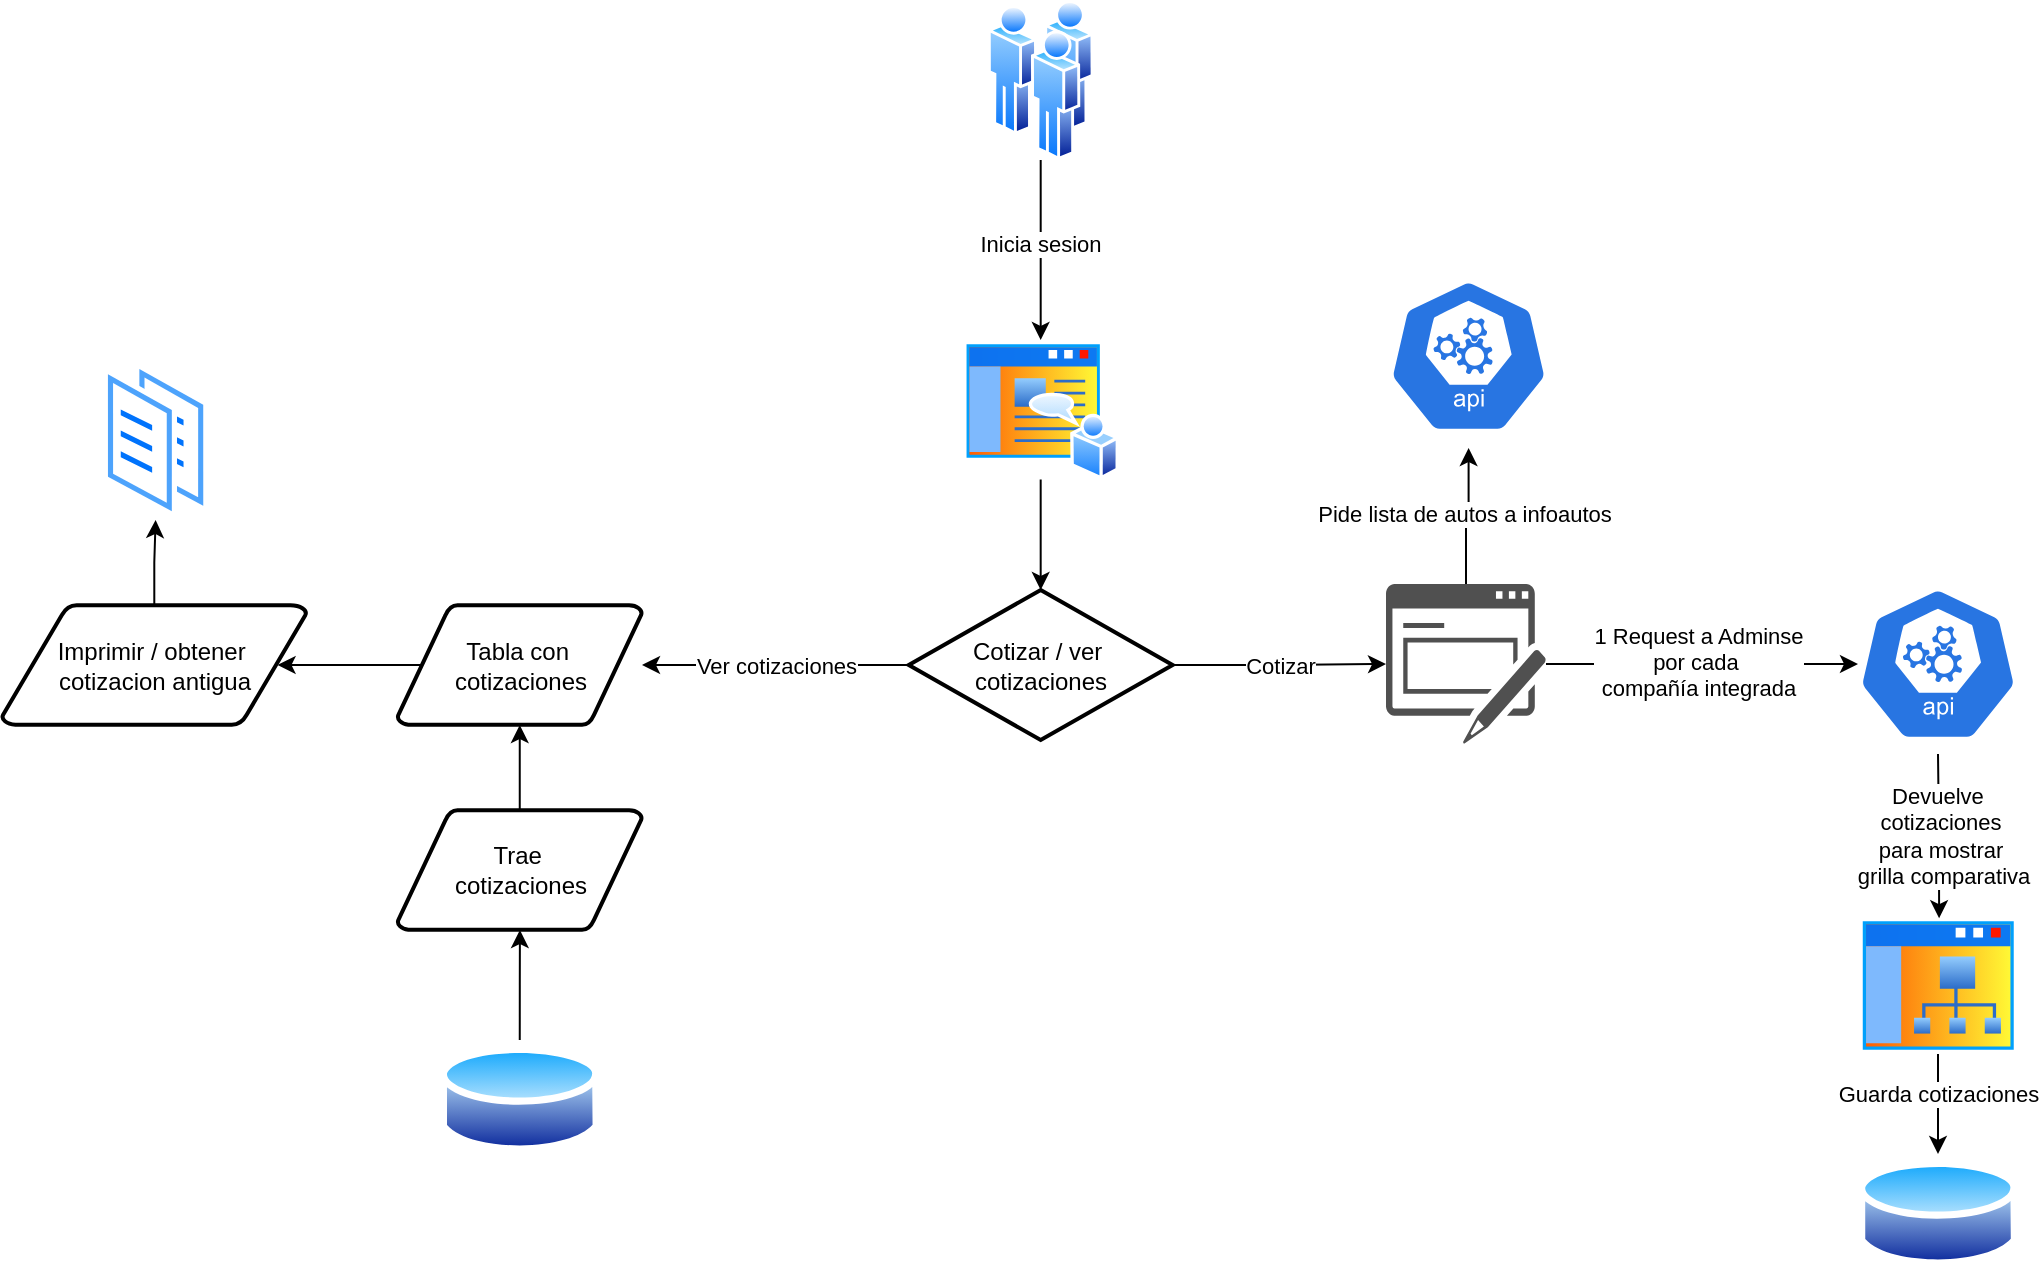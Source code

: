 <mxfile version="22.1.4" type="github">
  <diagram id="6a731a19-8d31-9384-78a2-239565b7b9f0" name="Page-1">
    <mxGraphModel dx="1434" dy="752" grid="1" gridSize="10" guides="1" tooltips="1" connect="1" arrows="1" fold="1" page="1" pageScale="1" pageWidth="1169" pageHeight="827" background="none" math="0" shadow="0">
      <root>
        <mxCell id="0" />
        <mxCell id="1" parent="0" />
        <mxCell id="vPjzms_0MhAwihhRe5IF-82" style="edgeStyle=orthogonalEdgeStyle;rounded=0;orthogonalLoop=1;jettySize=auto;html=1;exitX=0.5;exitY=1;exitDx=0;exitDy=0;" parent="1" source="vPjzms_0MhAwihhRe5IF-55" target="vPjzms_0MhAwihhRe5IF-56" edge="1">
          <mxGeometry relative="1" as="geometry" />
        </mxCell>
        <mxCell id="vPjzms_0MhAwihhRe5IF-83" value="Inicia sesion" style="edgeLabel;html=1;align=center;verticalAlign=middle;resizable=0;points=[];" parent="vPjzms_0MhAwihhRe5IF-82" vertex="1" connectable="0">
          <mxGeometry x="-0.075" y="-1" relative="1" as="geometry">
            <mxPoint as="offset" />
          </mxGeometry>
        </mxCell>
        <mxCell id="vPjzms_0MhAwihhRe5IF-55" value="" style="image;aspect=fixed;perimeter=ellipsePerimeter;html=1;align=center;shadow=0;dashed=0;spacingTop=3;image=img/lib/active_directory/users.svg;" parent="1" vertex="1">
          <mxGeometry x="560.61" y="68" width="55.47" height="80" as="geometry" />
        </mxCell>
        <mxCell id="vPjzms_0MhAwihhRe5IF-56" value="" style="image;aspect=fixed;perimeter=ellipsePerimeter;html=1;align=center;shadow=0;dashed=0;spacingTop=3;image=img/lib/active_directory/home_page.svg;" parent="1" vertex="1">
          <mxGeometry x="548.34" y="238" width="80" height="69.79" as="geometry" />
        </mxCell>
        <mxCell id="vPjzms_0MhAwihhRe5IF-67" style="edgeStyle=orthogonalEdgeStyle;rounded=0;orthogonalLoop=1;jettySize=auto;html=1;exitX=0;exitY=0.5;exitDx=0;exitDy=0;exitPerimeter=0;" parent="1" source="vPjzms_0MhAwihhRe5IF-63" target="vPjzms_0MhAwihhRe5IF-65" edge="1">
          <mxGeometry relative="1" as="geometry" />
        </mxCell>
        <mxCell id="vPjzms_0MhAwihhRe5IF-68" value="Ver cotizaciones" style="edgeLabel;html=1;align=center;verticalAlign=middle;resizable=0;points=[];" parent="vPjzms_0MhAwihhRe5IF-67" vertex="1" connectable="0">
          <mxGeometry relative="1" as="geometry">
            <mxPoint as="offset" />
          </mxGeometry>
        </mxCell>
        <mxCell id="vPjzms_0MhAwihhRe5IF-63" value="&lt;div&gt;Cotizar / ver&amp;nbsp;&lt;/div&gt;&lt;div&gt;cotizaciones&lt;/div&gt;" style="shape=mxgraph.flowchart.decision;strokeWidth=2;gradientColor=none;gradientDirection=north;fontStyle=0;html=1;" parent="1" vertex="1">
          <mxGeometry x="522.37" y="363" width="131.95" height="75" as="geometry" />
        </mxCell>
        <mxCell id="vPjzms_0MhAwihhRe5IF-75" style="edgeStyle=orthogonalEdgeStyle;rounded=0;orthogonalLoop=1;jettySize=auto;html=1;exitX=0.095;exitY=0.5;exitDx=0;exitDy=0;exitPerimeter=0;entryX=0.905;entryY=0.5;entryDx=0;entryDy=0;entryPerimeter=0;" parent="1" source="vPjzms_0MhAwihhRe5IF-65" edge="1" target="vPjzms_0MhAwihhRe5IF-79">
          <mxGeometry relative="1" as="geometry">
            <mxPoint x="201" y="401" as="targetPoint" />
          </mxGeometry>
        </mxCell>
        <mxCell id="vPjzms_0MhAwihhRe5IF-65" value="&lt;div&gt;Tabla con&amp;nbsp;&lt;/div&gt;&lt;div&gt;cotizaciones&lt;/div&gt;" style="shape=mxgraph.flowchart.data;strokeWidth=2;gradientColor=none;gradientDirection=north;fontStyle=0;html=1;" parent="1" vertex="1">
          <mxGeometry x="266.75" y="370.5" width="122.25" height="60" as="geometry" />
        </mxCell>
        <mxCell id="vPjzms_0MhAwihhRe5IF-66" style="edgeStyle=orthogonalEdgeStyle;rounded=0;orthogonalLoop=1;jettySize=auto;html=1;exitX=0.5;exitY=1;exitDx=0;exitDy=0;entryX=0.5;entryY=0;entryDx=0;entryDy=0;entryPerimeter=0;" parent="1" source="vPjzms_0MhAwihhRe5IF-56" target="vPjzms_0MhAwihhRe5IF-63" edge="1">
          <mxGeometry relative="1" as="geometry" />
        </mxCell>
        <mxCell id="vPjzms_0MhAwihhRe5IF-70" style="edgeStyle=orthogonalEdgeStyle;rounded=0;orthogonalLoop=1;jettySize=auto;html=1;" parent="1" source="vPjzms_0MhAwihhRe5IF-63" target="vPjzms_0MhAwihhRe5IF-88" edge="1">
          <mxGeometry relative="1" as="geometry">
            <mxPoint x="777" y="401" as="targetPoint" />
          </mxGeometry>
        </mxCell>
        <mxCell id="vPjzms_0MhAwihhRe5IF-71" value="Cotizar" style="edgeLabel;html=1;align=center;verticalAlign=middle;resizable=0;points=[];" parent="vPjzms_0MhAwihhRe5IF-70" vertex="1" connectable="0">
          <mxGeometry relative="1" as="geometry">
            <mxPoint as="offset" />
          </mxGeometry>
        </mxCell>
        <mxCell id="vPjzms_0MhAwihhRe5IF-77" style="edgeStyle=orthogonalEdgeStyle;rounded=0;orthogonalLoop=1;jettySize=auto;html=1;" parent="1" source="vPjzms_0MhAwihhRe5IF-72" target="vPjzms_0MhAwihhRe5IF-74" edge="1">
          <mxGeometry relative="1" as="geometry" />
        </mxCell>
        <mxCell id="vPjzms_0MhAwihhRe5IF-72" value="" style="image;aspect=fixed;perimeter=ellipsePerimeter;html=1;align=center;shadow=0;dashed=0;spacingTop=3;image=img/lib/active_directory/database.svg;" parent="1" vertex="1">
          <mxGeometry x="287.88" y="588" width="80" height="59.2" as="geometry" />
        </mxCell>
        <mxCell id="vPjzms_0MhAwihhRe5IF-74" value="&lt;div&gt;Trae&amp;nbsp;&lt;/div&gt;&lt;div&gt;cotizaciones&lt;/div&gt;" style="shape=mxgraph.flowchart.data;strokeWidth=2;gradientColor=none;gradientDirection=north;fontStyle=0;html=1;" parent="1" vertex="1">
          <mxGeometry x="266.75" y="473" width="122.25" height="60" as="geometry" />
        </mxCell>
        <mxCell id="vPjzms_0MhAwihhRe5IF-78" style="edgeStyle=orthogonalEdgeStyle;rounded=0;orthogonalLoop=1;jettySize=auto;html=1;exitX=0.5;exitY=0;exitDx=0;exitDy=0;exitPerimeter=0;entryX=0.5;entryY=1;entryDx=0;entryDy=0;entryPerimeter=0;" parent="1" source="vPjzms_0MhAwihhRe5IF-74" target="vPjzms_0MhAwihhRe5IF-65" edge="1">
          <mxGeometry relative="1" as="geometry" />
        </mxCell>
        <mxCell id="vPjzms_0MhAwihhRe5IF-81" style="edgeStyle=orthogonalEdgeStyle;rounded=0;orthogonalLoop=1;jettySize=auto;html=1;entryX=0.5;entryY=1;entryDx=0;entryDy=0;" parent="1" source="vPjzms_0MhAwihhRe5IF-79" target="vPjzms_0MhAwihhRe5IF-80" edge="1">
          <mxGeometry relative="1" as="geometry" />
        </mxCell>
        <mxCell id="vPjzms_0MhAwihhRe5IF-79" value="&lt;div&gt;Imprimir / obtener&amp;nbsp;&lt;/div&gt;&lt;div&gt;cotizacion antigua&lt;br&gt;&lt;/div&gt;" style="shape=mxgraph.flowchart.data;strokeWidth=2;gradientColor=none;gradientDirection=north;fontStyle=0;html=1;" parent="1" vertex="1">
          <mxGeometry x="69" y="370.5" width="152.25" height="60" as="geometry" />
        </mxCell>
        <mxCell id="vPjzms_0MhAwihhRe5IF-80" value="" style="image;aspect=fixed;perimeter=ellipsePerimeter;html=1;align=center;shadow=0;dashed=0;spacingTop=3;image=img/lib/active_directory/documents.svg;" parent="1" vertex="1">
          <mxGeometry x="119.4" y="248" width="52.8" height="80" as="geometry" />
        </mxCell>
        <mxCell id="vPjzms_0MhAwihhRe5IF-90" style="edgeStyle=orthogonalEdgeStyle;rounded=0;orthogonalLoop=1;jettySize=auto;html=1;" parent="1" source="vPjzms_0MhAwihhRe5IF-88" target="vPjzms_0MhAwihhRe5IF-89" edge="1">
          <mxGeometry relative="1" as="geometry" />
        </mxCell>
        <mxCell id="vPjzms_0MhAwihhRe5IF-91" value="Pide lista de autos a infoautos" style="edgeLabel;html=1;align=center;verticalAlign=middle;resizable=0;points=[];" parent="vPjzms_0MhAwihhRe5IF-90" vertex="1" connectable="0">
          <mxGeometry x="-0.015" y="1" relative="1" as="geometry">
            <mxPoint x="-1" as="offset" />
          </mxGeometry>
        </mxCell>
        <mxCell id="vPjzms_0MhAwihhRe5IF-88" value="" style="sketch=0;pointerEvents=1;shadow=0;dashed=0;html=1;strokeColor=none;fillColor=#505050;labelPosition=center;verticalLabelPosition=bottom;verticalAlign=top;outlineConnect=0;align=center;shape=mxgraph.office.concepts.form;" parent="1" vertex="1">
          <mxGeometry x="761" y="360" width="80" height="80" as="geometry" />
        </mxCell>
        <mxCell id="vPjzms_0MhAwihhRe5IF-89" value="" style="sketch=0;html=1;dashed=0;whitespace=wrap;fillColor=#2875E2;strokeColor=#ffffff;points=[[0.005,0.63,0],[0.1,0.2,0],[0.9,0.2,0],[0.5,0,0],[0.995,0.63,0],[0.72,0.99,0],[0.5,1,0],[0.28,0.99,0]];verticalLabelPosition=bottom;align=center;verticalAlign=top;shape=mxgraph.kubernetes.icon;prIcon=api" parent="1" vertex="1">
          <mxGeometry x="762.31" y="200" width="80" height="92" as="geometry" />
        </mxCell>
        <mxCell id="vPjzms_0MhAwihhRe5IF-97" style="edgeStyle=orthogonalEdgeStyle;rounded=0;orthogonalLoop=1;jettySize=auto;html=1;" parent="1" source="vPjzms_0MhAwihhRe5IF-88" target="vPjzms_0MhAwihhRe5IF-96" edge="1">
          <mxGeometry relative="1" as="geometry" />
        </mxCell>
        <mxCell id="vPjzms_0MhAwihhRe5IF-99" value="&lt;div&gt;1 Request a Adminse&lt;/div&gt;&lt;div&gt;por cada&amp;nbsp;&lt;/div&gt;&lt;div&gt;compañía integrada&lt;br&gt;&lt;/div&gt;" style="edgeLabel;html=1;align=center;verticalAlign=middle;resizable=0;points=[];" parent="vPjzms_0MhAwihhRe5IF-97" vertex="1" connectable="0">
          <mxGeometry x="-0.03" y="1" relative="1" as="geometry">
            <mxPoint as="offset" />
          </mxGeometry>
        </mxCell>
        <mxCell id="vPjzms_0MhAwihhRe5IF-105" style="edgeStyle=orthogonalEdgeStyle;rounded=0;orthogonalLoop=1;jettySize=auto;html=1;" parent="1" source="vPjzms_0MhAwihhRe5IF-92" target="vPjzms_0MhAwihhRe5IF-103" edge="1">
          <mxGeometry relative="1" as="geometry">
            <mxPoint x="1037" y="630" as="targetPoint" />
          </mxGeometry>
        </mxCell>
        <mxCell id="vPjzms_0MhAwihhRe5IF-107" value="Guarda cotizaciones" style="edgeLabel;html=1;align=center;verticalAlign=middle;resizable=0;points=[];" parent="vPjzms_0MhAwihhRe5IF-105" vertex="1" connectable="0">
          <mxGeometry x="-0.203" relative="1" as="geometry">
            <mxPoint as="offset" />
          </mxGeometry>
        </mxCell>
        <mxCell id="vPjzms_0MhAwihhRe5IF-92" value="" style="image;aspect=fixed;perimeter=ellipsePerimeter;html=1;align=center;shadow=0;dashed=0;spacingTop=3;image=img/lib/active_directory/sub_site.svg;" parent="1" vertex="1">
          <mxGeometry x="997" y="526.2" width="80" height="68.8" as="geometry" />
        </mxCell>
        <mxCell id="vPjzms_0MhAwihhRe5IF-101" style="edgeStyle=orthogonalEdgeStyle;rounded=0;orthogonalLoop=1;jettySize=auto;html=1;entryX=0.507;entryY=0.013;entryDx=0;entryDy=0;entryPerimeter=0;" parent="1" target="vPjzms_0MhAwihhRe5IF-92" edge="1">
          <mxGeometry relative="1" as="geometry">
            <mxPoint x="1037" y="445" as="sourcePoint" />
            <mxPoint x="1037" y="520.2" as="targetPoint" />
          </mxGeometry>
        </mxCell>
        <mxCell id="vPjzms_0MhAwihhRe5IF-102" value="&lt;div&gt;Devuelve&amp;nbsp;&lt;/div&gt;&lt;div&gt;cotizaciones&lt;br&gt;para mostrar&lt;/div&gt;&lt;div&gt;&amp;nbsp;grilla comparativa&lt;br&gt;&lt;/div&gt;" style="edgeLabel;html=1;align=center;verticalAlign=middle;resizable=0;points=[];" parent="vPjzms_0MhAwihhRe5IF-101" vertex="1" connectable="0">
          <mxGeometry relative="1" as="geometry">
            <mxPoint as="offset" />
          </mxGeometry>
        </mxCell>
        <mxCell id="vPjzms_0MhAwihhRe5IF-96" value="" style="sketch=0;html=1;dashed=0;whitespace=wrap;fillColor=#2875E2;strokeColor=#ffffff;points=[[0.005,0.63,0],[0.1,0.2,0],[0.9,0.2,0],[0.5,0,0],[0.995,0.63,0],[0.72,0.99,0],[0.5,1,0],[0.28,0.99,0]];verticalLabelPosition=bottom;align=center;verticalAlign=top;shape=mxgraph.kubernetes.icon;prIcon=api" parent="1" vertex="1">
          <mxGeometry x="997" y="354" width="80" height="92" as="geometry" />
        </mxCell>
        <mxCell id="vPjzms_0MhAwihhRe5IF-103" value="" style="image;aspect=fixed;perimeter=ellipsePerimeter;html=1;align=center;shadow=0;dashed=0;spacingTop=3;image=img/lib/active_directory/database.svg;" parent="1" vertex="1">
          <mxGeometry x="997" y="645" width="80" height="59.2" as="geometry" />
        </mxCell>
      </root>
    </mxGraphModel>
  </diagram>
</mxfile>
